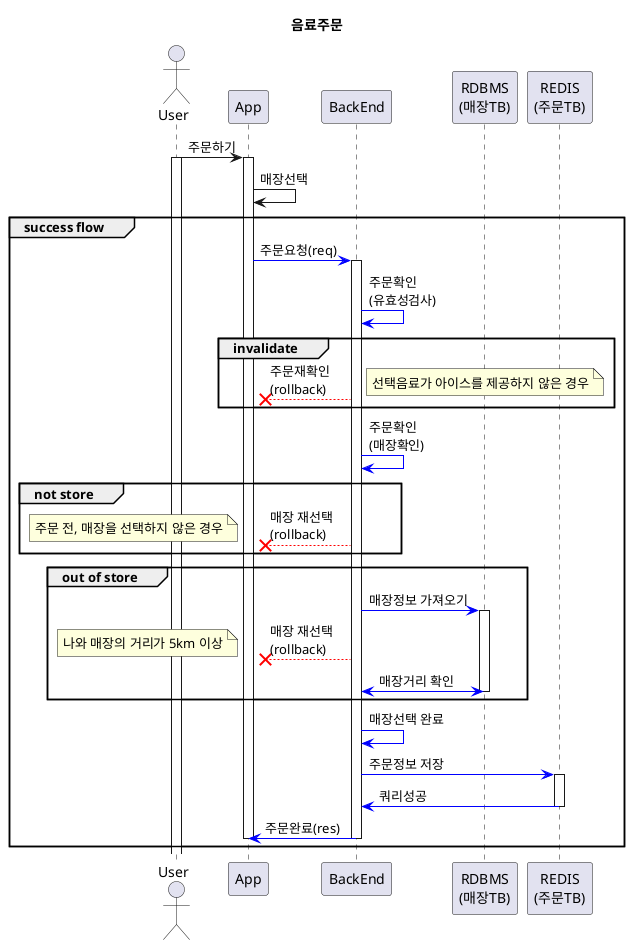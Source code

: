 @startuml
title 음료주문

actor "User" as user
participant "App" as app
participant "BackEnd" as backend
participant "RDBMS\n(매장TB)" as db
participant "REDIS\n(주문TB)" as redis


user -> app : 주문하기
activate user
activate app
app -> app : 매장선택
group success flow
    app -[#blue]> backend : 주문요청(req)
    activate backend
    backend -[#blue]> backend : 주문확인\n(유효성검사)

    group invalidate
        backend --[#red]x app : 주문재확인\n(rollback)
        note right : 선택음료가 아이스를 제공하지 않은 경우
    end

    backend -[#blue]> backend : 주문확인\n(매장확인)

    group not store
        backend --[#red]x app : 매장 재선택\n(rollback)
        note left : 주문 전, 매장을 선택하지 않은 경우
    end

    group out of store
        backend -[#blue]> db : 매장정보 가져오기
        activate db
        backend --[#red]x app : 매장 재선택\n(rollback)
        note left : 나와 매장의 거리가 5km 이상
        db <-[#blue]>backend : 매장거리 확인
        deactivate db

    end

    backend -[#blue]> backend : 매장선택 완료
    backend -[#blue]> redis : 주문정보 저장
    activate redis
    redis -[#blue]> backend : 쿼리성공
    deactivate redis
    backend -[#blue]> app : 주문완료(res)
    deactivate backend
    deactivate app
end
@enduml